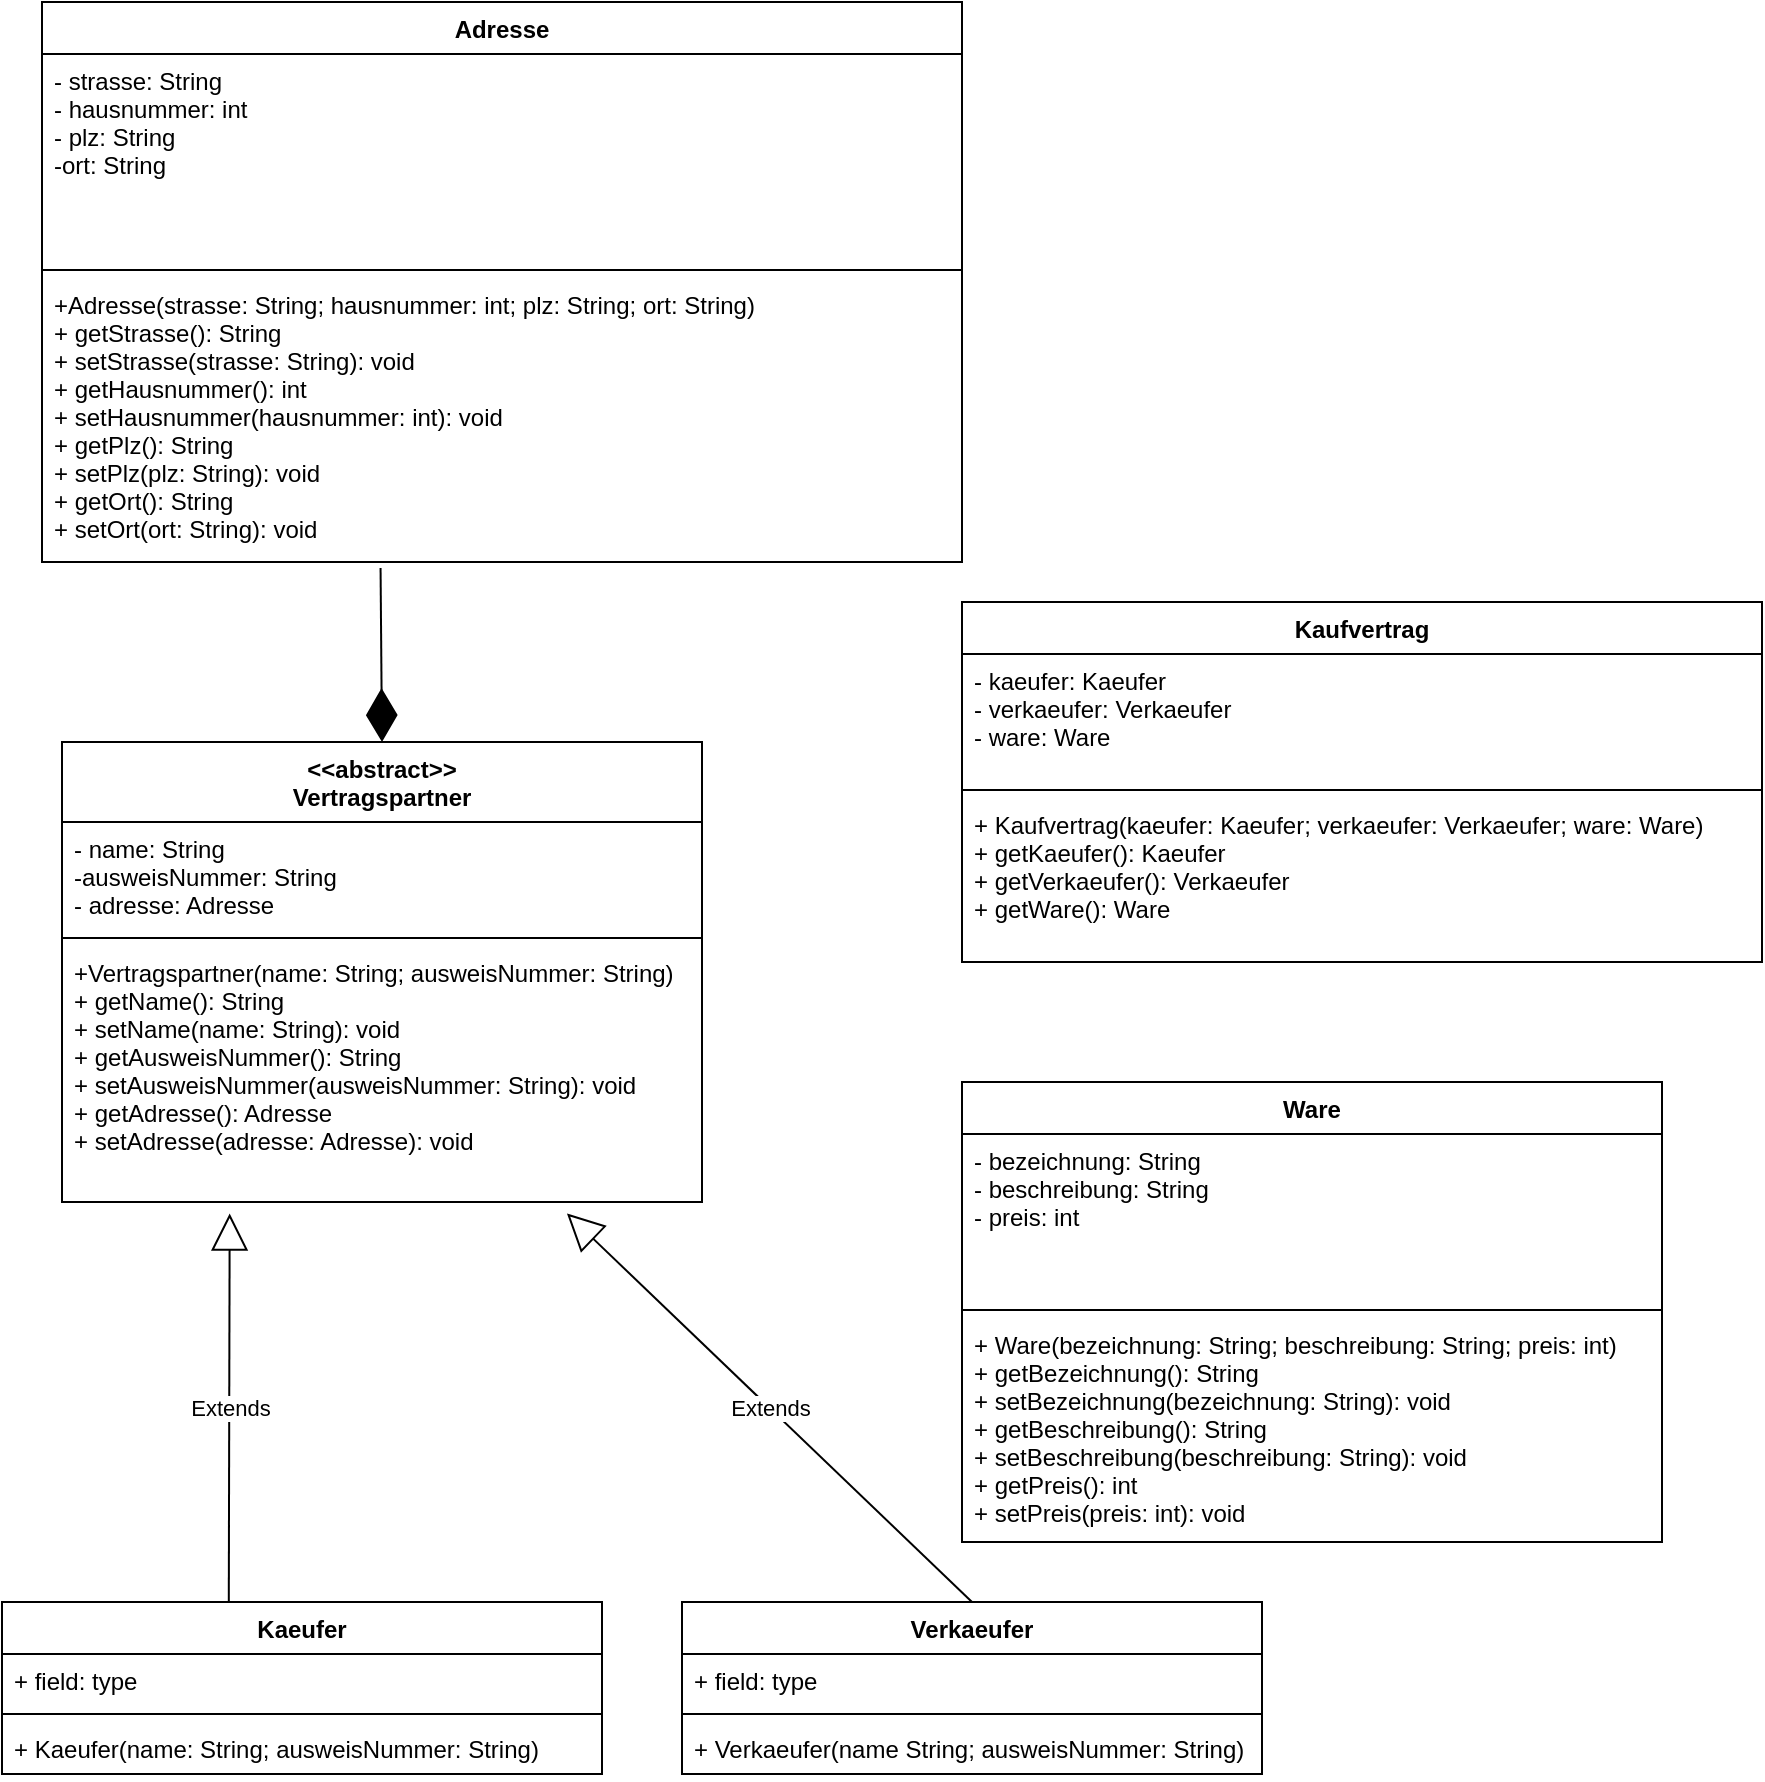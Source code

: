 <mxfile version="17.1.0" type="device"><diagram id="NgWIlecYyYGBfGI8flSt" name="Page-1"><mxGraphModel dx="1076" dy="1946" grid="1" gridSize="10" guides="1" tooltips="1" connect="1" arrows="1" fold="1" page="1" pageScale="1" pageWidth="827" pageHeight="1169" math="0" shadow="0"><root><mxCell id="0"/><mxCell id="1" parent="0"/><mxCell id="V2k5z1g39PYiDJDgvWtD-1" value="Kaufvertrag" style="swimlane;fontStyle=1;align=center;verticalAlign=top;childLayout=stackLayout;horizontal=1;startSize=26;horizontalStack=0;resizeParent=1;resizeParentMax=0;resizeLast=0;collapsible=1;marginBottom=0;" vertex="1" parent="1"><mxGeometry x="480" y="-350" width="400" height="180" as="geometry"/></mxCell><mxCell id="V2k5z1g39PYiDJDgvWtD-2" value="- kaeufer: Kaeufer&#10;- verkaeufer: Verkaeufer&#10;- ware: Ware" style="text;strokeColor=none;fillColor=none;align=left;verticalAlign=top;spacingLeft=4;spacingRight=4;overflow=hidden;rotatable=0;points=[[0,0.5],[1,0.5]];portConstraint=eastwest;" vertex="1" parent="V2k5z1g39PYiDJDgvWtD-1"><mxGeometry y="26" width="400" height="64" as="geometry"/></mxCell><mxCell id="V2k5z1g39PYiDJDgvWtD-3" value="" style="line;strokeWidth=1;fillColor=none;align=left;verticalAlign=middle;spacingTop=-1;spacingLeft=3;spacingRight=3;rotatable=0;labelPosition=right;points=[];portConstraint=eastwest;" vertex="1" parent="V2k5z1g39PYiDJDgvWtD-1"><mxGeometry y="90" width="400" height="8" as="geometry"/></mxCell><mxCell id="V2k5z1g39PYiDJDgvWtD-4" value="+ Kaufvertrag(kaeufer: Kaeufer; verkaeufer: Verkaeufer; ware: Ware)&#10;+ getKaeufer(): Kaeufer&#10;+ getVerkaeufer(): Verkaeufer&#10;+ getWare(): Ware" style="text;strokeColor=none;fillColor=none;align=left;verticalAlign=top;spacingLeft=4;spacingRight=4;overflow=hidden;rotatable=0;points=[[0,0.5],[1,0.5]];portConstraint=eastwest;" vertex="1" parent="V2k5z1g39PYiDJDgvWtD-1"><mxGeometry y="98" width="400" height="82" as="geometry"/></mxCell><mxCell id="V2k5z1g39PYiDJDgvWtD-5" value="&lt;&lt;abstract&gt;&gt;&#10;Vertragspartner" style="swimlane;fontStyle=1;align=center;verticalAlign=top;childLayout=stackLayout;horizontal=1;startSize=40;horizontalStack=0;resizeParent=1;resizeParentMax=0;resizeLast=0;collapsible=1;marginBottom=0;" vertex="1" parent="1"><mxGeometry x="30" y="-280" width="320" height="230" as="geometry"/></mxCell><mxCell id="V2k5z1g39PYiDJDgvWtD-6" value="- name: String&#10;-ausweisNummer: String&#10;- adresse: Adresse" style="text;strokeColor=none;fillColor=none;align=left;verticalAlign=top;spacingLeft=4;spacingRight=4;overflow=hidden;rotatable=0;points=[[0,0.5],[1,0.5]];portConstraint=eastwest;" vertex="1" parent="V2k5z1g39PYiDJDgvWtD-5"><mxGeometry y="40" width="320" height="54" as="geometry"/></mxCell><mxCell id="V2k5z1g39PYiDJDgvWtD-7" value="" style="line;strokeWidth=1;fillColor=none;align=left;verticalAlign=middle;spacingTop=-1;spacingLeft=3;spacingRight=3;rotatable=0;labelPosition=right;points=[];portConstraint=eastwest;" vertex="1" parent="V2k5z1g39PYiDJDgvWtD-5"><mxGeometry y="94" width="320" height="8" as="geometry"/></mxCell><mxCell id="V2k5z1g39PYiDJDgvWtD-8" value="+Vertragspartner(name: String; ausweisNummer: String)&#10;+ getName(): String&#10;+ setName(name: String): void&#10;+ getAusweisNummer(): String&#10;+ setAusweisNummer(ausweisNummer: String): void&#10;+ getAdresse(): Adresse&#10;+ setAdresse(adresse: Adresse): void" style="text;strokeColor=none;fillColor=none;align=left;verticalAlign=top;spacingLeft=4;spacingRight=4;overflow=hidden;rotatable=0;points=[[0,0.5],[1,0.5]];portConstraint=eastwest;" vertex="1" parent="V2k5z1g39PYiDJDgvWtD-5"><mxGeometry y="102" width="320" height="128" as="geometry"/></mxCell><mxCell id="V2k5z1g39PYiDJDgvWtD-9" value="Kaeufer" style="swimlane;fontStyle=1;align=center;verticalAlign=top;childLayout=stackLayout;horizontal=1;startSize=26;horizontalStack=0;resizeParent=1;resizeParentMax=0;resizeLast=0;collapsible=1;marginBottom=0;" vertex="1" parent="1"><mxGeometry y="150" width="300" height="86" as="geometry"/></mxCell><mxCell id="V2k5z1g39PYiDJDgvWtD-10" value="+ field: type" style="text;strokeColor=none;fillColor=none;align=left;verticalAlign=top;spacingLeft=4;spacingRight=4;overflow=hidden;rotatable=0;points=[[0,0.5],[1,0.5]];portConstraint=eastwest;" vertex="1" parent="V2k5z1g39PYiDJDgvWtD-9"><mxGeometry y="26" width="300" height="26" as="geometry"/></mxCell><mxCell id="V2k5z1g39PYiDJDgvWtD-11" value="" style="line;strokeWidth=1;fillColor=none;align=left;verticalAlign=middle;spacingTop=-1;spacingLeft=3;spacingRight=3;rotatable=0;labelPosition=right;points=[];portConstraint=eastwest;" vertex="1" parent="V2k5z1g39PYiDJDgvWtD-9"><mxGeometry y="52" width="300" height="8" as="geometry"/></mxCell><mxCell id="V2k5z1g39PYiDJDgvWtD-12" value="+ Kaeufer(name: String; ausweisNummer: String)" style="text;strokeColor=none;fillColor=none;align=left;verticalAlign=top;spacingLeft=4;spacingRight=4;overflow=hidden;rotatable=0;points=[[0,0.5],[1,0.5]];portConstraint=eastwest;" vertex="1" parent="V2k5z1g39PYiDJDgvWtD-9"><mxGeometry y="60" width="300" height="26" as="geometry"/></mxCell><mxCell id="V2k5z1g39PYiDJDgvWtD-13" value="Verkaeufer" style="swimlane;fontStyle=1;align=center;verticalAlign=top;childLayout=stackLayout;horizontal=1;startSize=26;horizontalStack=0;resizeParent=1;resizeParentMax=0;resizeLast=0;collapsible=1;marginBottom=0;" vertex="1" parent="1"><mxGeometry x="340" y="150" width="290" height="86" as="geometry"/></mxCell><mxCell id="V2k5z1g39PYiDJDgvWtD-14" value="+ field: type" style="text;strokeColor=none;fillColor=none;align=left;verticalAlign=top;spacingLeft=4;spacingRight=4;overflow=hidden;rotatable=0;points=[[0,0.5],[1,0.5]];portConstraint=eastwest;" vertex="1" parent="V2k5z1g39PYiDJDgvWtD-13"><mxGeometry y="26" width="290" height="26" as="geometry"/></mxCell><mxCell id="V2k5z1g39PYiDJDgvWtD-15" value="" style="line;strokeWidth=1;fillColor=none;align=left;verticalAlign=middle;spacingTop=-1;spacingLeft=3;spacingRight=3;rotatable=0;labelPosition=right;points=[];portConstraint=eastwest;" vertex="1" parent="V2k5z1g39PYiDJDgvWtD-13"><mxGeometry y="52" width="290" height="8" as="geometry"/></mxCell><mxCell id="V2k5z1g39PYiDJDgvWtD-16" value="+ Verkaeufer(name String; ausweisNummer: String)" style="text;strokeColor=none;fillColor=none;align=left;verticalAlign=top;spacingLeft=4;spacingRight=4;overflow=hidden;rotatable=0;points=[[0,0.5],[1,0.5]];portConstraint=eastwest;" vertex="1" parent="V2k5z1g39PYiDJDgvWtD-13"><mxGeometry y="60" width="290" height="26" as="geometry"/></mxCell><mxCell id="V2k5z1g39PYiDJDgvWtD-17" value="Adresse" style="swimlane;fontStyle=1;align=center;verticalAlign=top;childLayout=stackLayout;horizontal=1;startSize=26;horizontalStack=0;resizeParent=1;resizeParentMax=0;resizeLast=0;collapsible=1;marginBottom=0;" vertex="1" parent="1"><mxGeometry x="20" y="-650" width="460" height="280" as="geometry"/></mxCell><mxCell id="V2k5z1g39PYiDJDgvWtD-18" value="- strasse: String&#10;- hausnummer: int&#10;- plz: String&#10;-ort: String" style="text;strokeColor=none;fillColor=none;align=left;verticalAlign=top;spacingLeft=4;spacingRight=4;overflow=hidden;rotatable=0;points=[[0,0.5],[1,0.5]];portConstraint=eastwest;" vertex="1" parent="V2k5z1g39PYiDJDgvWtD-17"><mxGeometry y="26" width="460" height="104" as="geometry"/></mxCell><mxCell id="V2k5z1g39PYiDJDgvWtD-19" value="" style="line;strokeWidth=1;fillColor=none;align=left;verticalAlign=middle;spacingTop=-1;spacingLeft=3;spacingRight=3;rotatable=0;labelPosition=right;points=[];portConstraint=eastwest;" vertex="1" parent="V2k5z1g39PYiDJDgvWtD-17"><mxGeometry y="130" width="460" height="8" as="geometry"/></mxCell><mxCell id="V2k5z1g39PYiDJDgvWtD-20" value="+Adresse(strasse: String; hausnummer: int; plz: String; ort: String)&#10;+ getStrasse(): String&#10;+ setStrasse(strasse: String): void&#10;+ getHausnummer(): int&#10;+ setHausnummer(hausnummer: int): void&#10;+ getPlz(): String&#10;+ setPlz(plz: String): void&#10;+ getOrt(): String &#10;+ setOrt(ort: String): void" style="text;strokeColor=none;fillColor=none;align=left;verticalAlign=top;spacingLeft=4;spacingRight=4;overflow=hidden;rotatable=0;points=[[0,0.5],[1,0.5]];portConstraint=eastwest;" vertex="1" parent="V2k5z1g39PYiDJDgvWtD-17"><mxGeometry y="138" width="460" height="142" as="geometry"/></mxCell><mxCell id="V2k5z1g39PYiDJDgvWtD-21" value="Ware" style="swimlane;fontStyle=1;align=center;verticalAlign=top;childLayout=stackLayout;horizontal=1;startSize=26;horizontalStack=0;resizeParent=1;resizeParentMax=0;resizeLast=0;collapsible=1;marginBottom=0;" vertex="1" parent="1"><mxGeometry x="480" y="-110" width="350" height="230" as="geometry"/></mxCell><mxCell id="V2k5z1g39PYiDJDgvWtD-22" value="- bezeichnung: String&#10;- beschreibung: String&#10;- preis: int" style="text;strokeColor=none;fillColor=none;align=left;verticalAlign=top;spacingLeft=4;spacingRight=4;overflow=hidden;rotatable=0;points=[[0,0.5],[1,0.5]];portConstraint=eastwest;" vertex="1" parent="V2k5z1g39PYiDJDgvWtD-21"><mxGeometry y="26" width="350" height="84" as="geometry"/></mxCell><mxCell id="V2k5z1g39PYiDJDgvWtD-23" value="" style="line;strokeWidth=1;fillColor=none;align=left;verticalAlign=middle;spacingTop=-1;spacingLeft=3;spacingRight=3;rotatable=0;labelPosition=right;points=[];portConstraint=eastwest;" vertex="1" parent="V2k5z1g39PYiDJDgvWtD-21"><mxGeometry y="110" width="350" height="8" as="geometry"/></mxCell><mxCell id="V2k5z1g39PYiDJDgvWtD-24" value="+ Ware(bezeichnung: String; beschreibung: String; preis: int)&#10;+ getBezeichnung(): String&#10;+ setBezeichnung(bezeichnung: String): void&#10;+ getBeschreibung(): String&#10;+ setBeschreibung(beschreibung: String): void&#10;+ getPreis(): int&#10;+ setPreis(preis: int): void" style="text;strokeColor=none;fillColor=none;align=left;verticalAlign=top;spacingLeft=4;spacingRight=4;overflow=hidden;rotatable=0;points=[[0,0.5],[1,0.5]];portConstraint=eastwest;" vertex="1" parent="V2k5z1g39PYiDJDgvWtD-21"><mxGeometry y="118" width="350" height="112" as="geometry"/></mxCell><mxCell id="V2k5z1g39PYiDJDgvWtD-25" value="Extends" style="endArrow=block;endSize=16;endFill=0;html=1;rounded=0;entryX=0.262;entryY=1.045;entryDx=0;entryDy=0;entryPerimeter=0;exitX=0.378;exitY=-0.002;exitDx=0;exitDy=0;exitPerimeter=0;" edge="1" parent="1" source="V2k5z1g39PYiDJDgvWtD-9" target="V2k5z1g39PYiDJDgvWtD-8"><mxGeometry width="160" relative="1" as="geometry"><mxPoint x="240" y="50" as="sourcePoint"/><mxPoint x="400" y="50" as="targetPoint"/><Array as="points"/></mxGeometry></mxCell><mxCell id="V2k5z1g39PYiDJDgvWtD-26" value="Extends" style="endArrow=block;endSize=16;endFill=0;html=1;rounded=0;entryX=0.789;entryY=1.045;entryDx=0;entryDy=0;entryPerimeter=0;exitX=0.5;exitY=0;exitDx=0;exitDy=0;" edge="1" parent="1" source="V2k5z1g39PYiDJDgvWtD-13" target="V2k5z1g39PYiDJDgvWtD-8"><mxGeometry width="160" relative="1" as="geometry"><mxPoint x="377.42" y="113.702" as="sourcePoint"/><mxPoint x="522.58" y="40.0" as="targetPoint"/><Array as="points"/></mxGeometry></mxCell><mxCell id="V2k5z1g39PYiDJDgvWtD-28" value="" style="endArrow=diamondThin;endFill=1;endSize=24;html=1;rounded=0;entryX=0.5;entryY=0;entryDx=0;entryDy=0;exitX=0.368;exitY=1.021;exitDx=0;exitDy=0;exitPerimeter=0;" edge="1" parent="1" source="V2k5z1g39PYiDJDgvWtD-20" target="V2k5z1g39PYiDJDgvWtD-5"><mxGeometry width="160" relative="1" as="geometry"><mxPoint x="150" y="-330" as="sourcePoint"/><mxPoint x="310" y="-330" as="targetPoint"/></mxGeometry></mxCell></root></mxGraphModel></diagram></mxfile>